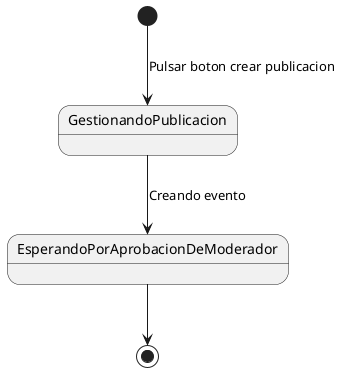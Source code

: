 @startuml Crear Evento
[*] --> GestionandoPublicacion : Pulsar boton crear publicacion
GestionandoPublicacion --> EsperandoPorAprobacionDeModerador : Creando evento
EsperandoPorAprobacionDeModerador --> [*]
@enduml